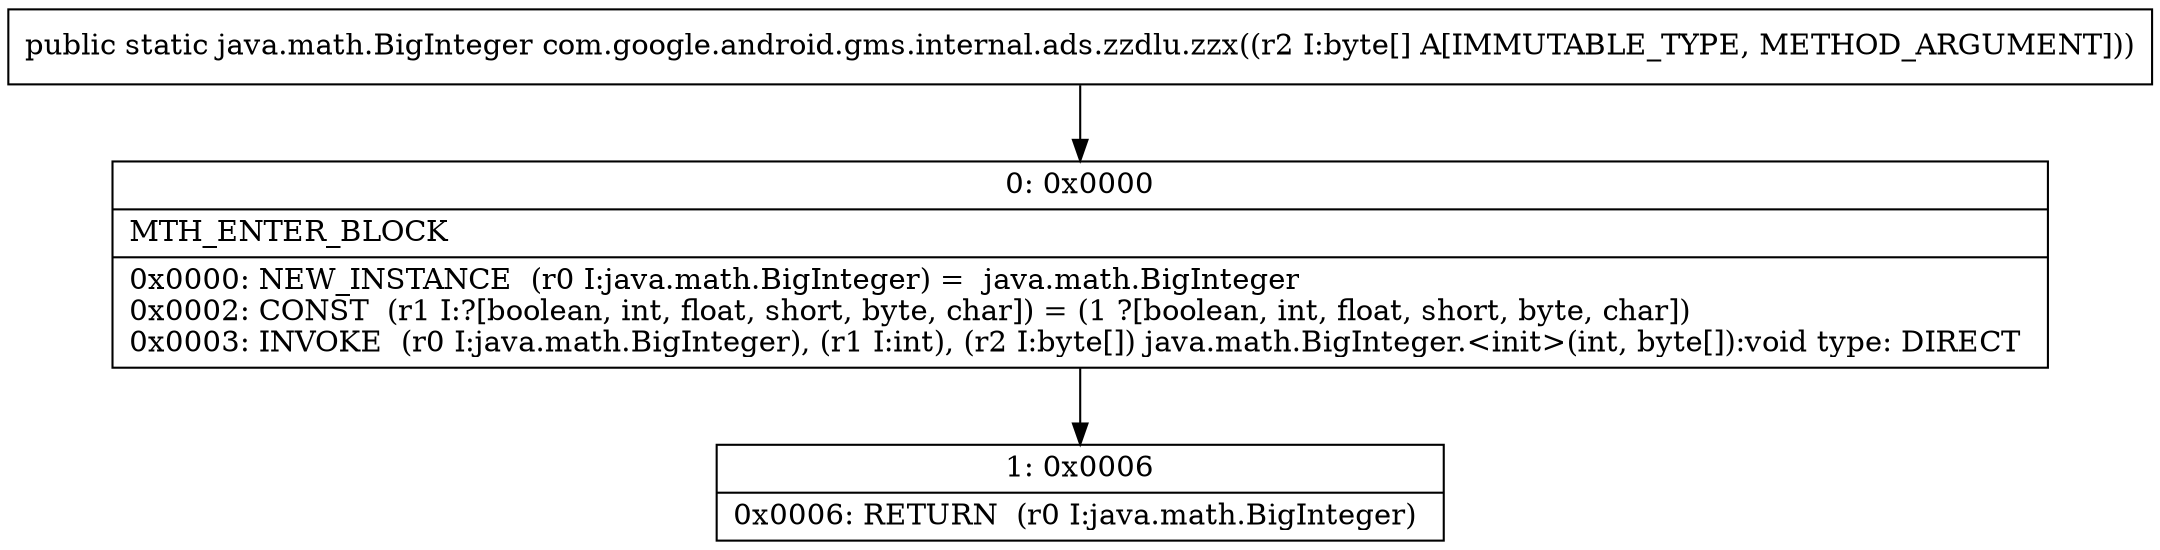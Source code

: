 digraph "CFG forcom.google.android.gms.internal.ads.zzdlu.zzx([B)Ljava\/math\/BigInteger;" {
Node_0 [shape=record,label="{0\:\ 0x0000|MTH_ENTER_BLOCK\l|0x0000: NEW_INSTANCE  (r0 I:java.math.BigInteger) =  java.math.BigInteger \l0x0002: CONST  (r1 I:?[boolean, int, float, short, byte, char]) = (1 ?[boolean, int, float, short, byte, char]) \l0x0003: INVOKE  (r0 I:java.math.BigInteger), (r1 I:int), (r2 I:byte[]) java.math.BigInteger.\<init\>(int, byte[]):void type: DIRECT \l}"];
Node_1 [shape=record,label="{1\:\ 0x0006|0x0006: RETURN  (r0 I:java.math.BigInteger) \l}"];
MethodNode[shape=record,label="{public static java.math.BigInteger com.google.android.gms.internal.ads.zzdlu.zzx((r2 I:byte[] A[IMMUTABLE_TYPE, METHOD_ARGUMENT])) }"];
MethodNode -> Node_0;
Node_0 -> Node_1;
}

